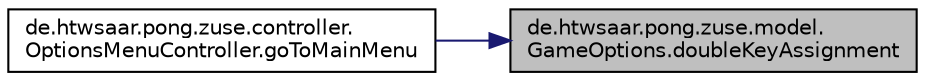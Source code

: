 digraph "de.htwsaar.pong.zuse.model.GameOptions.doubleKeyAssignment"
{
 // LATEX_PDF_SIZE
  edge [fontname="Helvetica",fontsize="10",labelfontname="Helvetica",labelfontsize="10"];
  node [fontname="Helvetica",fontsize="10",shape=record];
  rankdir="RL";
  Node1 [label="de.htwsaar.pong.zuse.model.\lGameOptions.doubleKeyAssignment",height=0.2,width=0.4,color="black", fillcolor="grey75", style="filled", fontcolor="black",tooltip="Methode doubleKeyAssignment."];
  Node1 -> Node2 [dir="back",color="midnightblue",fontsize="10",style="solid"];
  Node2 [label="de.htwsaar.pong.zuse.controller.\lOptionsMenuController.goToMainMenu",height=0.2,width=0.4,color="black", fillcolor="white", style="filled",URL="$classde_1_1htwsaar_1_1pong_1_1zuse_1_1controller_1_1_options_menu_controller.html#a52251e36ddeb1d0952a8c31017256842",tooltip="Methode goToMainMenu."];
}
